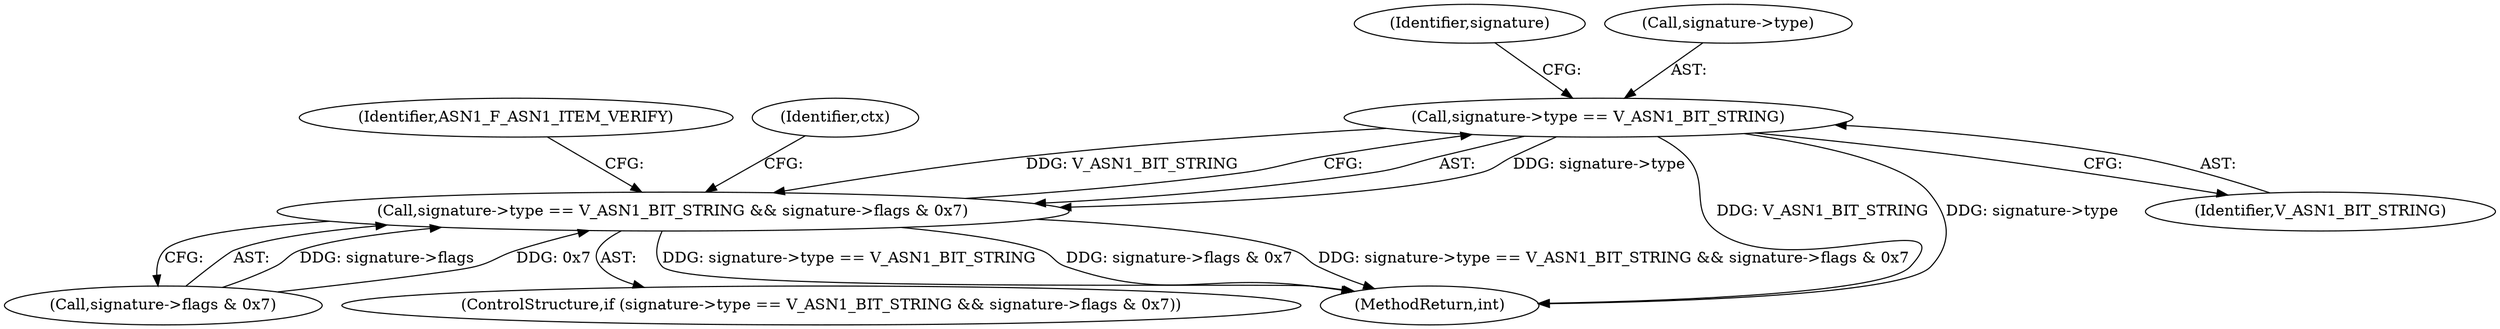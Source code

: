 digraph "0_openssl_cb62ab4b17818fe66d2fed0a7fe71969131c811b@pointer" {
"1000137" [label="(Call,signature->type == V_ASN1_BIT_STRING)"];
"1000136" [label="(Call,signature->type == V_ASN1_BIT_STRING && signature->flags & 0x7)"];
"1000144" [label="(Identifier,signature)"];
"1000334" [label="(MethodReturn,int)"];
"1000137" [label="(Call,signature->type == V_ASN1_BIT_STRING)"];
"1000149" [label="(Identifier,ASN1_F_ASN1_ITEM_VERIFY)"];
"1000141" [label="(Identifier,V_ASN1_BIT_STRING)"];
"1000156" [label="(Identifier,ctx)"];
"1000142" [label="(Call,signature->flags & 0x7)"];
"1000135" [label="(ControlStructure,if (signature->type == V_ASN1_BIT_STRING && signature->flags & 0x7))"];
"1000136" [label="(Call,signature->type == V_ASN1_BIT_STRING && signature->flags & 0x7)"];
"1000138" [label="(Call,signature->type)"];
"1000137" -> "1000136"  [label="AST: "];
"1000137" -> "1000141"  [label="CFG: "];
"1000138" -> "1000137"  [label="AST: "];
"1000141" -> "1000137"  [label="AST: "];
"1000144" -> "1000137"  [label="CFG: "];
"1000136" -> "1000137"  [label="CFG: "];
"1000137" -> "1000334"  [label="DDG: V_ASN1_BIT_STRING"];
"1000137" -> "1000334"  [label="DDG: signature->type"];
"1000137" -> "1000136"  [label="DDG: signature->type"];
"1000137" -> "1000136"  [label="DDG: V_ASN1_BIT_STRING"];
"1000136" -> "1000135"  [label="AST: "];
"1000136" -> "1000142"  [label="CFG: "];
"1000142" -> "1000136"  [label="AST: "];
"1000149" -> "1000136"  [label="CFG: "];
"1000156" -> "1000136"  [label="CFG: "];
"1000136" -> "1000334"  [label="DDG: signature->flags & 0x7"];
"1000136" -> "1000334"  [label="DDG: signature->type == V_ASN1_BIT_STRING && signature->flags & 0x7"];
"1000136" -> "1000334"  [label="DDG: signature->type == V_ASN1_BIT_STRING"];
"1000142" -> "1000136"  [label="DDG: signature->flags"];
"1000142" -> "1000136"  [label="DDG: 0x7"];
}
